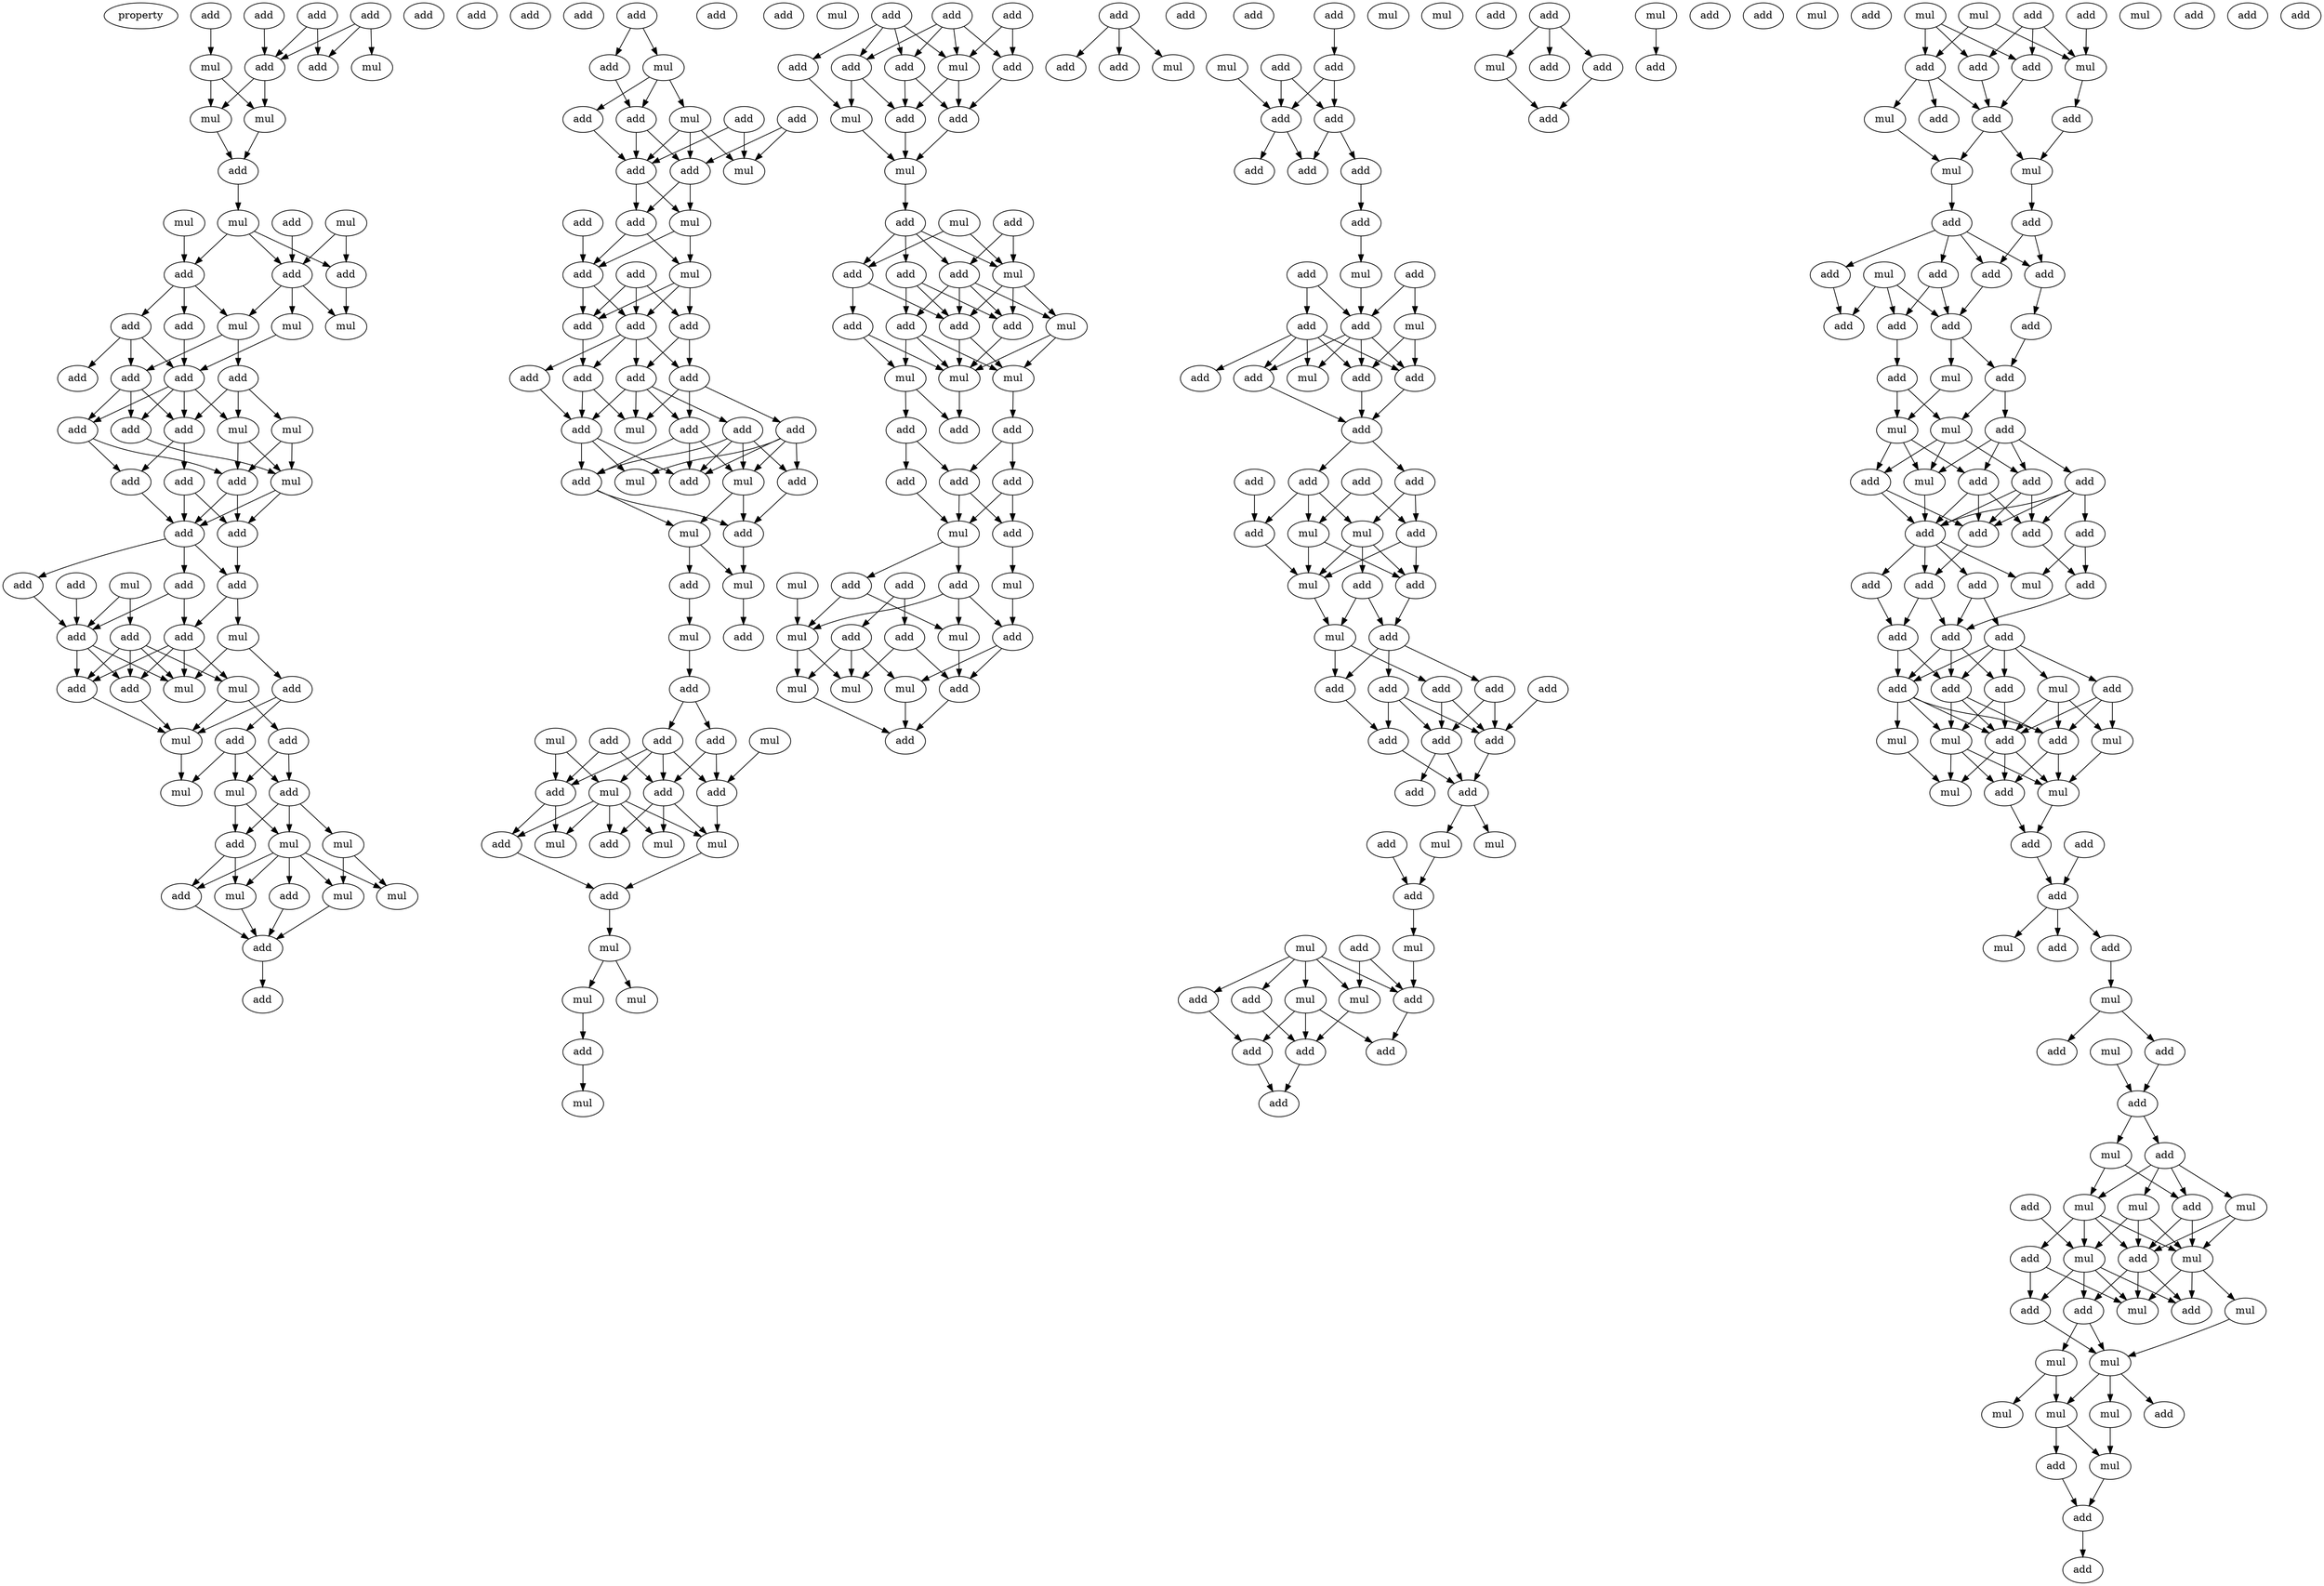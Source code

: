 digraph {
    node [fontcolor=black]
    property [mul=2,lf=1.7]
    0 [ label = add ];
    1 [ label = add ];
    2 [ label = add ];
    3 [ label = add ];
    4 [ label = add ];
    5 [ label = add ];
    6 [ label = mul ];
    7 [ label = add ];
    8 [ label = mul ];
    9 [ label = mul ];
    10 [ label = mul ];
    11 [ label = add ];
    12 [ label = add ];
    13 [ label = mul ];
    14 [ label = add ];
    15 [ label = mul ];
    16 [ label = mul ];
    17 [ label = add ];
    18 [ label = add ];
    19 [ label = add ];
    20 [ label = add ];
    21 [ label = mul ];
    22 [ label = mul ];
    23 [ label = add ];
    24 [ label = mul ];
    25 [ label = add ];
    26 [ label = add ];
    27 [ label = add ];
    28 [ label = add ];
    29 [ label = add ];
    30 [ label = add ];
    31 [ label = mul ];
    32 [ label = add ];
    33 [ label = mul ];
    34 [ label = add ];
    35 [ label = mul ];
    36 [ label = add ];
    37 [ label = add ];
    38 [ label = add ];
    39 [ label = add ];
    40 [ label = add ];
    41 [ label = mul ];
    42 [ label = add ];
    43 [ label = add ];
    44 [ label = add ];
    45 [ label = add ];
    46 [ label = add ];
    47 [ label = mul ];
    48 [ label = add ];
    49 [ label = add ];
    50 [ label = add ];
    51 [ label = mul ];
    52 [ label = mul ];
    53 [ label = add ];
    54 [ label = add ];
    55 [ label = mul ];
    56 [ label = add ];
    57 [ label = mul ];
    58 [ label = add ];
    59 [ label = add ];
    60 [ label = mul ];
    61 [ label = add ];
    62 [ label = mul ];
    63 [ label = mul ];
    64 [ label = mul ];
    65 [ label = mul ];
    66 [ label = mul ];
    67 [ label = add ];
    68 [ label = add ];
    69 [ label = add ];
    70 [ label = add ];
    71 [ label = add ];
    72 [ label = add ];
    73 [ label = add ];
    74 [ label = mul ];
    75 [ label = add ];
    76 [ label = add ];
    77 [ label = mul ];
    78 [ label = add ];
    79 [ label = add ];
    80 [ label = add ];
    81 [ label = mul ];
    82 [ label = add ];
    83 [ label = add ];
    84 [ label = add ];
    85 [ label = add ];
    86 [ label = mul ];
    87 [ label = mul ];
    88 [ label = add ];
    89 [ label = add ];
    90 [ label = add ];
    91 [ label = add ];
    92 [ label = add ];
    93 [ label = add ];
    94 [ label = add ];
    95 [ label = add ];
    96 [ label = add ];
    97 [ label = add ];
    98 [ label = mul ];
    99 [ label = add ];
    100 [ label = add ];
    101 [ label = add ];
    102 [ label = mul ];
    103 [ label = mul ];
    104 [ label = add ];
    105 [ label = add ];
    106 [ label = add ];
    107 [ label = mul ];
    108 [ label = add ];
    109 [ label = add ];
    110 [ label = mul ];
    111 [ label = add ];
    112 [ label = mul ];
    113 [ label = add ];
    114 [ label = add ];
    115 [ label = mul ];
    116 [ label = add ];
    117 [ label = mul ];
    118 [ label = add ];
    119 [ label = add ];
    120 [ label = mul ];
    121 [ label = add ];
    122 [ label = add ];
    123 [ label = mul ];
    124 [ label = mul ];
    125 [ label = mul ];
    126 [ label = add ];
    127 [ label = add ];
    128 [ label = add ];
    129 [ label = add ];
    130 [ label = mul ];
    131 [ label = mul ];
    132 [ label = mul ];
    133 [ label = mul ];
    134 [ label = add ];
    135 [ label = add ];
    136 [ label = add ];
    137 [ label = mul ];
    138 [ label = add ];
    139 [ label = add ];
    140 [ label = mul ];
    141 [ label = add ];
    142 [ label = add ];
    143 [ label = add ];
    144 [ label = mul ];
    145 [ label = add ];
    146 [ label = add ];
    147 [ label = mul ];
    148 [ label = add ];
    149 [ label = add ];
    150 [ label = mul ];
    151 [ label = add ];
    152 [ label = mul ];
    153 [ label = add ];
    154 [ label = add ];
    155 [ label = add ];
    156 [ label = add ];
    157 [ label = add ];
    158 [ label = mul ];
    159 [ label = add ];
    160 [ label = mul ];
    161 [ label = mul ];
    162 [ label = mul ];
    163 [ label = add ];
    164 [ label = add ];
    165 [ label = add ];
    166 [ label = add ];
    167 [ label = add ];
    168 [ label = add ];
    169 [ label = mul ];
    170 [ label = add ];
    171 [ label = add ];
    172 [ label = add ];
    173 [ label = mul ];
    174 [ label = add ];
    175 [ label = mul ];
    176 [ label = add ];
    177 [ label = mul ];
    178 [ label = add ];
    179 [ label = mul ];
    180 [ label = add ];
    181 [ label = mul ];
    182 [ label = add ];
    183 [ label = mul ];
    184 [ label = mul ];
    185 [ label = add ];
    186 [ label = add ];
    187 [ label = add ];
    188 [ label = add ];
    189 [ label = mul ];
    190 [ label = add ];
    191 [ label = add ];
    192 [ label = add ];
    193 [ label = add ];
    194 [ label = mul ];
    195 [ label = add ];
    196 [ label = mul ];
    197 [ label = add ];
    198 [ label = add ];
    199 [ label = add ];
    200 [ label = add ];
    201 [ label = add ];
    202 [ label = add ];
    203 [ label = mul ];
    204 [ label = add ];
    205 [ label = add ];
    206 [ label = mul ];
    207 [ label = add ];
    208 [ label = mul ];
    209 [ label = add ];
    210 [ label = add ];
    211 [ label = add ];
    212 [ label = add ];
    213 [ label = add ];
    214 [ label = mul ];
    215 [ label = add ];
    216 [ label = add ];
    217 [ label = add ];
    218 [ label = add ];
    219 [ label = add ];
    220 [ label = mul ];
    221 [ label = add ];
    222 [ label = mul ];
    223 [ label = add ];
    224 [ label = add ];
    225 [ label = mul ];
    226 [ label = add ];
    227 [ label = mul ];
    228 [ label = add ];
    229 [ label = add ];
    230 [ label = add ];
    231 [ label = add ];
    232 [ label = add ];
    233 [ label = add ];
    234 [ label = add ];
    235 [ label = add ];
    236 [ label = add ];
    237 [ label = add ];
    238 [ label = add ];
    239 [ label = add ];
    240 [ label = mul ];
    241 [ label = mul ];
    242 [ label = add ];
    243 [ label = add ];
    244 [ label = mul ];
    245 [ label = mul ];
    246 [ label = add ];
    247 [ label = mul ];
    248 [ label = add ];
    249 [ label = mul ];
    250 [ label = add ];
    251 [ label = add ];
    252 [ label = add ];
    253 [ label = add ];
    254 [ label = add ];
    255 [ label = add ];
    256 [ label = add ];
    257 [ label = mul ];
    258 [ label = add ];
    259 [ label = add ];
    260 [ label = add ];
    261 [ label = mul ];
    262 [ label = add ];
    263 [ label = add ];
    264 [ label = add ];
    265 [ label = mul ];
    266 [ label = add ];
    267 [ label = add ];
    268 [ label = mul ];
    269 [ label = mul ];
    270 [ label = add ];
    271 [ label = add ];
    272 [ label = add ];
    273 [ label = add ];
    274 [ label = mul ];
    275 [ label = add ];
    276 [ label = add ];
    277 [ label = add ];
    278 [ label = mul ];
    279 [ label = mul ];
    280 [ label = mul ];
    281 [ label = add ];
    282 [ label = add ];
    283 [ label = add ];
    284 [ label = add ];
    285 [ label = add ];
    286 [ label = add ];
    287 [ label = mul ];
    288 [ label = add ];
    289 [ label = add ];
    290 [ label = add ];
    291 [ label = add ];
    292 [ label = add ];
    293 [ label = mul ];
    294 [ label = add ];
    295 [ label = mul ];
    296 [ label = mul ];
    297 [ label = add ];
    298 [ label = add ];
    299 [ label = add ];
    300 [ label = mul ];
    301 [ label = add ];
    302 [ label = add ];
    303 [ label = add ];
    304 [ label = add ];
    305 [ label = add ];
    306 [ label = add ];
    307 [ label = add ];
    308 [ label = mul ];
    309 [ label = add ];
    310 [ label = add ];
    311 [ label = add ];
    312 [ label = add ];
    313 [ label = add ];
    314 [ label = add ];
    315 [ label = add ];
    316 [ label = add ];
    317 [ label = mul ];
    318 [ label = add ];
    319 [ label = add ];
    320 [ label = mul ];
    321 [ label = mul ];
    322 [ label = mul ];
    323 [ label = add ];
    324 [ label = add ];
    325 [ label = add ];
    326 [ label = mul ];
    327 [ label = mul ];
    328 [ label = add ];
    329 [ label = add ];
    330 [ label = add ];
    331 [ label = mul ];
    332 [ label = add ];
    333 [ label = add ];
    334 [ label = mul ];
    335 [ label = mul ];
    336 [ label = add ];
    337 [ label = add ];
    338 [ label = add ];
    339 [ label = mul ];
    340 [ label = add ];
    341 [ label = add ];
    342 [ label = mul ];
    343 [ label = mul ];
    344 [ label = mul ];
    345 [ label = add ];
    346 [ label = add ];
    347 [ label = mul ];
    348 [ label = add ];
    349 [ label = mul ];
    350 [ label = mul ];
    351 [ label = add ];
    352 [ label = add ];
    353 [ label = mul ];
    354 [ label = add ];
    355 [ label = mul ];
    356 [ label = mul ];
    357 [ label = mul ];
    358 [ label = mul ];
    359 [ label = add ];
    360 [ label = mul ];
    361 [ label = add ];
    362 [ label = mul ];
    363 [ label = add ];
    364 [ label = mul ];
    365 [ label = add ];
    366 [ label = add ];
    367 [ label = add ];
    368 [ label = add ];
    0 -> 6 [ name = 0 ];
    1 -> 5 [ name = 1 ];
    1 -> 7 [ name = 2 ];
    1 -> 8 [ name = 3 ];
    2 -> 5 [ name = 4 ];
    2 -> 7 [ name = 5 ];
    4 -> 5 [ name = 6 ];
    5 -> 9 [ name = 7 ];
    5 -> 10 [ name = 8 ];
    6 -> 9 [ name = 9 ];
    6 -> 10 [ name = 10 ];
    9 -> 11 [ name = 11 ];
    10 -> 11 [ name = 12 ];
    11 -> 13 [ name = 13 ];
    12 -> 19 [ name = 14 ];
    13 -> 17 [ name = 15 ];
    13 -> 18 [ name = 16 ];
    13 -> 19 [ name = 17 ];
    15 -> 17 [ name = 18 ];
    16 -> 18 [ name = 19 ];
    16 -> 19 [ name = 20 ];
    17 -> 20 [ name = 21 ];
    17 -> 21 [ name = 22 ];
    17 -> 23 [ name = 23 ];
    18 -> 22 [ name = 24 ];
    19 -> 21 [ name = 25 ];
    19 -> 22 [ name = 26 ];
    19 -> 24 [ name = 27 ];
    20 -> 28 [ name = 28 ];
    21 -> 25 [ name = 29 ];
    21 -> 27 [ name = 30 ];
    23 -> 25 [ name = 31 ];
    23 -> 26 [ name = 32 ];
    23 -> 28 [ name = 33 ];
    24 -> 28 [ name = 34 ];
    25 -> 29 [ name = 35 ];
    25 -> 30 [ name = 36 ];
    25 -> 32 [ name = 37 ];
    27 -> 29 [ name = 38 ];
    27 -> 31 [ name = 39 ];
    27 -> 33 [ name = 40 ];
    28 -> 29 [ name = 41 ];
    28 -> 30 [ name = 42 ];
    28 -> 32 [ name = 43 ];
    28 -> 33 [ name = 44 ];
    29 -> 34 [ name = 45 ];
    29 -> 37 [ name = 46 ];
    30 -> 34 [ name = 47 ];
    30 -> 36 [ name = 48 ];
    31 -> 35 [ name = 49 ];
    31 -> 36 [ name = 50 ];
    32 -> 35 [ name = 51 ];
    33 -> 35 [ name = 52 ];
    33 -> 36 [ name = 53 ];
    34 -> 38 [ name = 54 ];
    35 -> 38 [ name = 55 ];
    35 -> 39 [ name = 56 ];
    36 -> 38 [ name = 57 ];
    36 -> 39 [ name = 58 ];
    37 -> 38 [ name = 59 ];
    37 -> 39 [ name = 60 ];
    38 -> 40 [ name = 61 ];
    38 -> 42 [ name = 62 ];
    38 -> 44 [ name = 63 ];
    39 -> 44 [ name = 64 ];
    40 -> 46 [ name = 65 ];
    41 -> 45 [ name = 66 ];
    41 -> 46 [ name = 67 ];
    42 -> 46 [ name = 68 ];
    42 -> 48 [ name = 69 ];
    43 -> 46 [ name = 70 ];
    44 -> 47 [ name = 71 ];
    44 -> 48 [ name = 72 ];
    45 -> 49 [ name = 73 ];
    45 -> 51 [ name = 74 ];
    45 -> 52 [ name = 75 ];
    45 -> 53 [ name = 76 ];
    46 -> 49 [ name = 77 ];
    46 -> 52 [ name = 78 ];
    46 -> 53 [ name = 79 ];
    47 -> 50 [ name = 80 ];
    47 -> 52 [ name = 81 ];
    48 -> 49 [ name = 82 ];
    48 -> 51 [ name = 83 ];
    48 -> 52 [ name = 84 ];
    48 -> 53 [ name = 85 ];
    49 -> 55 [ name = 86 ];
    50 -> 55 [ name = 87 ];
    50 -> 56 [ name = 88 ];
    51 -> 54 [ name = 89 ];
    51 -> 55 [ name = 90 ];
    53 -> 55 [ name = 91 ];
    54 -> 57 [ name = 92 ];
    54 -> 58 [ name = 93 ];
    55 -> 60 [ name = 94 ];
    56 -> 57 [ name = 95 ];
    56 -> 58 [ name = 96 ];
    56 -> 60 [ name = 97 ];
    57 -> 61 [ name = 98 ];
    57 -> 62 [ name = 99 ];
    58 -> 61 [ name = 100 ];
    58 -> 62 [ name = 101 ];
    58 -> 63 [ name = 102 ];
    61 -> 64 [ name = 103 ];
    61 -> 68 [ name = 104 ];
    62 -> 64 [ name = 105 ];
    62 -> 65 [ name = 106 ];
    62 -> 66 [ name = 107 ];
    62 -> 67 [ name = 108 ];
    62 -> 68 [ name = 109 ];
    63 -> 65 [ name = 110 ];
    63 -> 66 [ name = 111 ];
    64 -> 69 [ name = 112 ];
    66 -> 69 [ name = 113 ];
    67 -> 69 [ name = 114 ];
    68 -> 69 [ name = 115 ];
    69 -> 70 [ name = 116 ];
    72 -> 74 [ name = 117 ];
    72 -> 75 [ name = 118 ];
    74 -> 76 [ name = 119 ];
    74 -> 77 [ name = 120 ];
    74 -> 79 [ name = 121 ];
    75 -> 76 [ name = 122 ];
    76 -> 82 [ name = 123 ];
    76 -> 83 [ name = 124 ];
    77 -> 81 [ name = 125 ];
    77 -> 82 [ name = 126 ];
    77 -> 83 [ name = 127 ];
    78 -> 81 [ name = 128 ];
    78 -> 83 [ name = 129 ];
    79 -> 82 [ name = 130 ];
    80 -> 81 [ name = 131 ];
    80 -> 82 [ name = 132 ];
    82 -> 85 [ name = 133 ];
    82 -> 86 [ name = 134 ];
    83 -> 85 [ name = 135 ];
    83 -> 86 [ name = 136 ];
    84 -> 89 [ name = 137 ];
    85 -> 87 [ name = 138 ];
    85 -> 89 [ name = 139 ];
    86 -> 87 [ name = 140 ];
    86 -> 89 [ name = 141 ];
    87 -> 90 [ name = 142 ];
    87 -> 91 [ name = 143 ];
    87 -> 92 [ name = 144 ];
    88 -> 90 [ name = 145 ];
    88 -> 91 [ name = 146 ];
    88 -> 92 [ name = 147 ];
    89 -> 90 [ name = 148 ];
    89 -> 92 [ name = 149 ];
    90 -> 93 [ name = 150 ];
    91 -> 94 [ name = 151 ];
    91 -> 96 [ name = 152 ];
    92 -> 93 [ name = 153 ];
    92 -> 94 [ name = 154 ];
    92 -> 95 [ name = 155 ];
    92 -> 96 [ name = 156 ];
    93 -> 98 [ name = 157 ];
    93 -> 101 [ name = 158 ];
    94 -> 97 [ name = 159 ];
    94 -> 98 [ name = 160 ];
    94 -> 100 [ name = 161 ];
    94 -> 101 [ name = 162 ];
    95 -> 101 [ name = 163 ];
    96 -> 97 [ name = 164 ];
    96 -> 98 [ name = 165 ];
    96 -> 99 [ name = 166 ];
    97 -> 102 [ name = 167 ];
    97 -> 104 [ name = 168 ];
    97 -> 105 [ name = 169 ];
    99 -> 102 [ name = 170 ];
    99 -> 103 [ name = 171 ];
    99 -> 105 [ name = 172 ];
    99 -> 106 [ name = 173 ];
    100 -> 102 [ name = 174 ];
    100 -> 104 [ name = 175 ];
    100 -> 105 [ name = 176 ];
    100 -> 106 [ name = 177 ];
    101 -> 103 [ name = 178 ];
    101 -> 104 [ name = 179 ];
    101 -> 105 [ name = 180 ];
    102 -> 107 [ name = 181 ];
    102 -> 108 [ name = 182 ];
    104 -> 107 [ name = 183 ];
    104 -> 108 [ name = 184 ];
    106 -> 108 [ name = 185 ];
    107 -> 109 [ name = 186 ];
    107 -> 110 [ name = 187 ];
    108 -> 110 [ name = 188 ];
    109 -> 112 [ name = 189 ];
    110 -> 111 [ name = 190 ];
    112 -> 113 [ name = 191 ];
    113 -> 114 [ name = 192 ];
    113 -> 118 [ name = 193 ];
    114 -> 119 [ name = 194 ];
    114 -> 120 [ name = 195 ];
    114 -> 121 [ name = 196 ];
    114 -> 122 [ name = 197 ];
    115 -> 120 [ name = 198 ];
    115 -> 121 [ name = 199 ];
    116 -> 119 [ name = 200 ];
    116 -> 121 [ name = 201 ];
    117 -> 122 [ name = 202 ];
    118 -> 119 [ name = 203 ];
    118 -> 122 [ name = 204 ];
    119 -> 124 [ name = 205 ];
    119 -> 125 [ name = 206 ];
    119 -> 127 [ name = 207 ];
    120 -> 123 [ name = 208 ];
    120 -> 124 [ name = 209 ];
    120 -> 125 [ name = 210 ];
    120 -> 126 [ name = 211 ];
    120 -> 127 [ name = 212 ];
    121 -> 123 [ name = 213 ];
    121 -> 126 [ name = 214 ];
    122 -> 124 [ name = 215 ];
    124 -> 128 [ name = 216 ];
    126 -> 128 [ name = 217 ];
    128 -> 130 [ name = 218 ];
    130 -> 132 [ name = 219 ];
    130 -> 133 [ name = 220 ];
    132 -> 134 [ name = 221 ];
    134 -> 137 [ name = 222 ];
    135 -> 139 [ name = 223 ];
    135 -> 140 [ name = 224 ];
    136 -> 140 [ name = 225 ];
    136 -> 141 [ name = 226 ];
    136 -> 142 [ name = 227 ];
    136 -> 143 [ name = 228 ];
    138 -> 139 [ name = 229 ];
    138 -> 140 [ name = 230 ];
    138 -> 141 [ name = 231 ];
    138 -> 142 [ name = 232 ];
    139 -> 146 [ name = 233 ];
    140 -> 145 [ name = 234 ];
    140 -> 146 [ name = 235 ];
    141 -> 144 [ name = 236 ];
    141 -> 145 [ name = 237 ];
    142 -> 145 [ name = 238 ];
    142 -> 146 [ name = 239 ];
    143 -> 144 [ name = 240 ];
    144 -> 147 [ name = 241 ];
    145 -> 147 [ name = 242 ];
    146 -> 147 [ name = 243 ];
    147 -> 148 [ name = 244 ];
    148 -> 151 [ name = 245 ];
    148 -> 152 [ name = 246 ];
    148 -> 153 [ name = 247 ];
    148 -> 154 [ name = 248 ];
    149 -> 152 [ name = 249 ];
    149 -> 153 [ name = 250 ];
    150 -> 152 [ name = 251 ];
    150 -> 154 [ name = 252 ];
    151 -> 155 [ name = 253 ];
    151 -> 157 [ name = 254 ];
    151 -> 159 [ name = 255 ];
    152 -> 155 [ name = 256 ];
    152 -> 157 [ name = 257 ];
    152 -> 158 [ name = 258 ];
    153 -> 155 [ name = 259 ];
    153 -> 157 [ name = 260 ];
    153 -> 158 [ name = 261 ];
    153 -> 159 [ name = 262 ];
    154 -> 155 [ name = 263 ];
    154 -> 156 [ name = 264 ];
    155 -> 160 [ name = 265 ];
    155 -> 161 [ name = 266 ];
    156 -> 161 [ name = 267 ];
    156 -> 162 [ name = 268 ];
    157 -> 161 [ name = 269 ];
    158 -> 160 [ name = 270 ];
    158 -> 161 [ name = 271 ];
    159 -> 160 [ name = 272 ];
    159 -> 161 [ name = 273 ];
    159 -> 162 [ name = 274 ];
    160 -> 165 [ name = 275 ];
    161 -> 164 [ name = 276 ];
    162 -> 163 [ name = 277 ];
    162 -> 164 [ name = 278 ];
    163 -> 167 [ name = 279 ];
    163 -> 168 [ name = 280 ];
    165 -> 166 [ name = 281 ];
    165 -> 167 [ name = 282 ];
    166 -> 169 [ name = 283 ];
    166 -> 170 [ name = 284 ];
    167 -> 169 [ name = 285 ];
    167 -> 170 [ name = 286 ];
    168 -> 169 [ name = 287 ];
    169 -> 172 [ name = 288 ];
    169 -> 174 [ name = 289 ];
    170 -> 175 [ name = 290 ];
    171 -> 176 [ name = 291 ];
    171 -> 180 [ name = 292 ];
    172 -> 177 [ name = 293 ];
    172 -> 178 [ name = 294 ];
    172 -> 179 [ name = 295 ];
    173 -> 177 [ name = 296 ];
    174 -> 177 [ name = 297 ];
    174 -> 179 [ name = 298 ];
    175 -> 178 [ name = 299 ];
    176 -> 181 [ name = 300 ];
    176 -> 183 [ name = 301 ];
    176 -> 184 [ name = 302 ];
    177 -> 181 [ name = 303 ];
    177 -> 183 [ name = 304 ];
    178 -> 182 [ name = 305 ];
    178 -> 184 [ name = 306 ];
    179 -> 182 [ name = 307 ];
    180 -> 181 [ name = 308 ];
    180 -> 182 [ name = 309 ];
    182 -> 185 [ name = 310 ];
    183 -> 185 [ name = 311 ];
    184 -> 185 [ name = 312 ];
    186 -> 187 [ name = 313 ];
    186 -> 188 [ name = 314 ];
    186 -> 189 [ name = 315 ];
    192 -> 193 [ name = 316 ];
    193 -> 197 [ name = 317 ];
    193 -> 198 [ name = 318 ];
    195 -> 197 [ name = 319 ];
    195 -> 198 [ name = 320 ];
    196 -> 197 [ name = 321 ];
    197 -> 199 [ name = 322 ];
    197 -> 201 [ name = 323 ];
    198 -> 200 [ name = 324 ];
    198 -> 201 [ name = 325 ];
    200 -> 202 [ name = 326 ];
    202 -> 203 [ name = 327 ];
    203 -> 207 [ name = 328 ];
    204 -> 207 [ name = 329 ];
    204 -> 208 [ name = 330 ];
    205 -> 207 [ name = 331 ];
    205 -> 209 [ name = 332 ];
    207 -> 210 [ name = 333 ];
    207 -> 212 [ name = 334 ];
    207 -> 213 [ name = 335 ];
    207 -> 214 [ name = 336 ];
    208 -> 210 [ name = 337 ];
    208 -> 212 [ name = 338 ];
    209 -> 210 [ name = 339 ];
    209 -> 211 [ name = 340 ];
    209 -> 212 [ name = 341 ];
    209 -> 213 [ name = 342 ];
    209 -> 214 [ name = 343 ];
    210 -> 215 [ name = 344 ];
    212 -> 215 [ name = 345 ];
    213 -> 215 [ name = 346 ];
    215 -> 218 [ name = 347 ];
    215 -> 219 [ name = 348 ];
    216 -> 221 [ name = 349 ];
    216 -> 222 [ name = 350 ];
    217 -> 223 [ name = 351 ];
    218 -> 220 [ name = 352 ];
    218 -> 221 [ name = 353 ];
    219 -> 220 [ name = 354 ];
    219 -> 222 [ name = 355 ];
    219 -> 223 [ name = 356 ];
    220 -> 224 [ name = 357 ];
    220 -> 225 [ name = 358 ];
    220 -> 226 [ name = 359 ];
    221 -> 224 [ name = 360 ];
    221 -> 225 [ name = 361 ];
    222 -> 224 [ name = 362 ];
    222 -> 225 [ name = 363 ];
    223 -> 225 [ name = 364 ];
    224 -> 228 [ name = 365 ];
    225 -> 227 [ name = 366 ];
    226 -> 227 [ name = 367 ];
    226 -> 228 [ name = 368 ];
    227 -> 229 [ name = 369 ];
    227 -> 231 [ name = 370 ];
    228 -> 229 [ name = 371 ];
    228 -> 230 [ name = 372 ];
    228 -> 233 [ name = 373 ];
    229 -> 235 [ name = 374 ];
    230 -> 234 [ name = 375 ];
    230 -> 235 [ name = 376 ];
    230 -> 236 [ name = 377 ];
    231 -> 234 [ name = 378 ];
    231 -> 236 [ name = 379 ];
    232 -> 234 [ name = 380 ];
    233 -> 234 [ name = 381 ];
    233 -> 236 [ name = 382 ];
    234 -> 238 [ name = 383 ];
    235 -> 238 [ name = 384 ];
    236 -> 237 [ name = 385 ];
    236 -> 238 [ name = 386 ];
    238 -> 240 [ name = 387 ];
    238 -> 241 [ name = 388 ];
    239 -> 242 [ name = 389 ];
    241 -> 242 [ name = 390 ];
    242 -> 245 [ name = 391 ];
    243 -> 247 [ name = 392 ];
    243 -> 250 [ name = 393 ];
    244 -> 246 [ name = 394 ];
    244 -> 247 [ name = 395 ];
    244 -> 248 [ name = 396 ];
    244 -> 249 [ name = 397 ];
    244 -> 250 [ name = 398 ];
    245 -> 250 [ name = 399 ];
    246 -> 252 [ name = 400 ];
    247 -> 252 [ name = 401 ];
    248 -> 253 [ name = 402 ];
    249 -> 251 [ name = 403 ];
    249 -> 252 [ name = 404 ];
    249 -> 253 [ name = 405 ];
    250 -> 251 [ name = 406 ];
    252 -> 254 [ name = 407 ];
    253 -> 254 [ name = 408 ];
    256 -> 257 [ name = 409 ];
    256 -> 258 [ name = 410 ];
    256 -> 259 [ name = 411 ];
    257 -> 260 [ name = 412 ];
    259 -> 260 [ name = 413 ];
    261 -> 264 [ name = 414 ];
    267 -> 274 [ name = 415 ];
    268 -> 271 [ name = 416 ];
    268 -> 272 [ name = 417 ];
    268 -> 273 [ name = 418 ];
    269 -> 272 [ name = 419 ];
    269 -> 274 [ name = 420 ];
    270 -> 271 [ name = 421 ];
    270 -> 273 [ name = 422 ];
    270 -> 274 [ name = 423 ];
    271 -> 276 [ name = 424 ];
    272 -> 275 [ name = 425 ];
    272 -> 276 [ name = 426 ];
    272 -> 278 [ name = 427 ];
    273 -> 276 [ name = 428 ];
    274 -> 277 [ name = 429 ];
    276 -> 279 [ name = 430 ];
    276 -> 280 [ name = 431 ];
    277 -> 279 [ name = 432 ];
    278 -> 280 [ name = 433 ];
    279 -> 281 [ name = 434 ];
    280 -> 282 [ name = 435 ];
    281 -> 285 [ name = 436 ];
    281 -> 286 [ name = 437 ];
    282 -> 283 [ name = 438 ];
    282 -> 284 [ name = 439 ];
    282 -> 285 [ name = 440 ];
    282 -> 286 [ name = 441 ];
    283 -> 288 [ name = 442 ];
    283 -> 290 [ name = 443 ];
    284 -> 291 [ name = 444 ];
    285 -> 290 [ name = 445 ];
    286 -> 289 [ name = 446 ];
    287 -> 288 [ name = 447 ];
    287 -> 290 [ name = 448 ];
    287 -> 291 [ name = 449 ];
    288 -> 294 [ name = 450 ];
    289 -> 292 [ name = 451 ];
    290 -> 292 [ name = 452 ];
    290 -> 293 [ name = 453 ];
    292 -> 296 [ name = 454 ];
    292 -> 297 [ name = 455 ];
    293 -> 295 [ name = 456 ];
    294 -> 295 [ name = 457 ];
    294 -> 296 [ name = 458 ];
    295 -> 299 [ name = 459 ];
    295 -> 300 [ name = 460 ];
    295 -> 301 [ name = 461 ];
    296 -> 298 [ name = 462 ];
    296 -> 300 [ name = 463 ];
    296 -> 301 [ name = 464 ];
    297 -> 298 [ name = 465 ];
    297 -> 299 [ name = 466 ];
    297 -> 300 [ name = 467 ];
    297 -> 302 [ name = 468 ];
    298 -> 303 [ name = 469 ];
    298 -> 304 [ name = 470 ];
    298 -> 306 [ name = 471 ];
    299 -> 303 [ name = 472 ];
    299 -> 304 [ name = 473 ];
    299 -> 306 [ name = 474 ];
    300 -> 303 [ name = 475 ];
    301 -> 303 [ name = 476 ];
    301 -> 306 [ name = 477 ];
    302 -> 303 [ name = 478 ];
    302 -> 304 [ name = 479 ];
    302 -> 305 [ name = 480 ];
    302 -> 306 [ name = 481 ];
    303 -> 307 [ name = 482 ];
    303 -> 308 [ name = 483 ];
    303 -> 309 [ name = 484 ];
    303 -> 311 [ name = 485 ];
    304 -> 310 [ name = 486 ];
    305 -> 308 [ name = 487 ];
    305 -> 310 [ name = 488 ];
    306 -> 307 [ name = 489 ];
    307 -> 312 [ name = 490 ];
    307 -> 313 [ name = 491 ];
    309 -> 312 [ name = 492 ];
    310 -> 313 [ name = 493 ];
    311 -> 313 [ name = 494 ];
    311 -> 314 [ name = 495 ];
    312 -> 315 [ name = 496 ];
    312 -> 318 [ name = 497 ];
    313 -> 315 [ name = 498 ];
    313 -> 316 [ name = 499 ];
    313 -> 318 [ name = 500 ];
    314 -> 315 [ name = 501 ];
    314 -> 316 [ name = 502 ];
    314 -> 317 [ name = 503 ];
    314 -> 318 [ name = 504 ];
    314 -> 319 [ name = 505 ];
    315 -> 320 [ name = 506 ];
    315 -> 323 [ name = 507 ];
    315 -> 324 [ name = 508 ];
    316 -> 320 [ name = 509 ];
    316 -> 323 [ name = 510 ];
    317 -> 321 [ name = 511 ];
    317 -> 323 [ name = 512 ];
    317 -> 324 [ name = 513 ];
    318 -> 320 [ name = 514 ];
    318 -> 322 [ name = 515 ];
    318 -> 323 [ name = 516 ];
    318 -> 324 [ name = 517 ];
    319 -> 321 [ name = 518 ];
    319 -> 323 [ name = 519 ];
    319 -> 324 [ name = 520 ];
    320 -> 325 [ name = 521 ];
    320 -> 326 [ name = 522 ];
    320 -> 327 [ name = 523 ];
    321 -> 326 [ name = 524 ];
    322 -> 327 [ name = 525 ];
    323 -> 325 [ name = 526 ];
    323 -> 326 [ name = 527 ];
    323 -> 327 [ name = 528 ];
    324 -> 325 [ name = 529 ];
    324 -> 326 [ name = 530 ];
    325 -> 328 [ name = 531 ];
    326 -> 328 [ name = 532 ];
    328 -> 330 [ name = 533 ];
    329 -> 330 [ name = 534 ];
    330 -> 331 [ name = 535 ];
    330 -> 332 [ name = 536 ];
    330 -> 333 [ name = 537 ];
    333 -> 334 [ name = 538 ];
    334 -> 336 [ name = 539 ];
    334 -> 337 [ name = 540 ];
    335 -> 338 [ name = 541 ];
    337 -> 338 [ name = 542 ];
    338 -> 339 [ name = 543 ];
    338 -> 340 [ name = 544 ];
    339 -> 341 [ name = 545 ];
    339 -> 342 [ name = 546 ];
    340 -> 341 [ name = 547 ];
    340 -> 342 [ name = 548 ];
    340 -> 343 [ name = 549 ];
    340 -> 344 [ name = 550 ];
    341 -> 348 [ name = 551 ];
    341 -> 349 [ name = 552 ];
    342 -> 346 [ name = 553 ];
    342 -> 347 [ name = 554 ];
    342 -> 348 [ name = 555 ];
    342 -> 349 [ name = 556 ];
    343 -> 347 [ name = 557 ];
    343 -> 348 [ name = 558 ];
    343 -> 349 [ name = 559 ];
    344 -> 348 [ name = 560 ];
    344 -> 349 [ name = 561 ];
    345 -> 347 [ name = 562 ];
    346 -> 353 [ name = 563 ];
    346 -> 354 [ name = 564 ];
    347 -> 351 [ name = 565 ];
    347 -> 352 [ name = 566 ];
    347 -> 353 [ name = 567 ];
    347 -> 354 [ name = 568 ];
    348 -> 351 [ name = 569 ];
    348 -> 352 [ name = 570 ];
    348 -> 353 [ name = 571 ];
    349 -> 350 [ name = 572 ];
    349 -> 351 [ name = 573 ];
    349 -> 353 [ name = 574 ];
    350 -> 355 [ name = 575 ];
    352 -> 355 [ name = 576 ];
    352 -> 356 [ name = 577 ];
    354 -> 355 [ name = 578 ];
    355 -> 357 [ name = 579 ];
    355 -> 359 [ name = 580 ];
    355 -> 360 [ name = 581 ];
    356 -> 358 [ name = 582 ];
    356 -> 360 [ name = 583 ];
    357 -> 362 [ name = 584 ];
    360 -> 361 [ name = 585 ];
    360 -> 362 [ name = 586 ];
    361 -> 363 [ name = 587 ];
    362 -> 363 [ name = 588 ];
    363 -> 365 [ name = 589 ];
}
